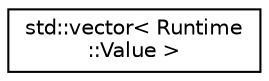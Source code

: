 digraph "Graphical Class Hierarchy"
{
  edge [fontname="Helvetica",fontsize="10",labelfontname="Helvetica",labelfontsize="10"];
  node [fontname="Helvetica",fontsize="10",shape=record];
  rankdir="LR";
  Node0 [label="std::vector\< Runtime\l::Value \>",height=0.2,width=0.4,color="black", fillcolor="white", style="filled",URL="$classstd_1_1vector.html"];
}
